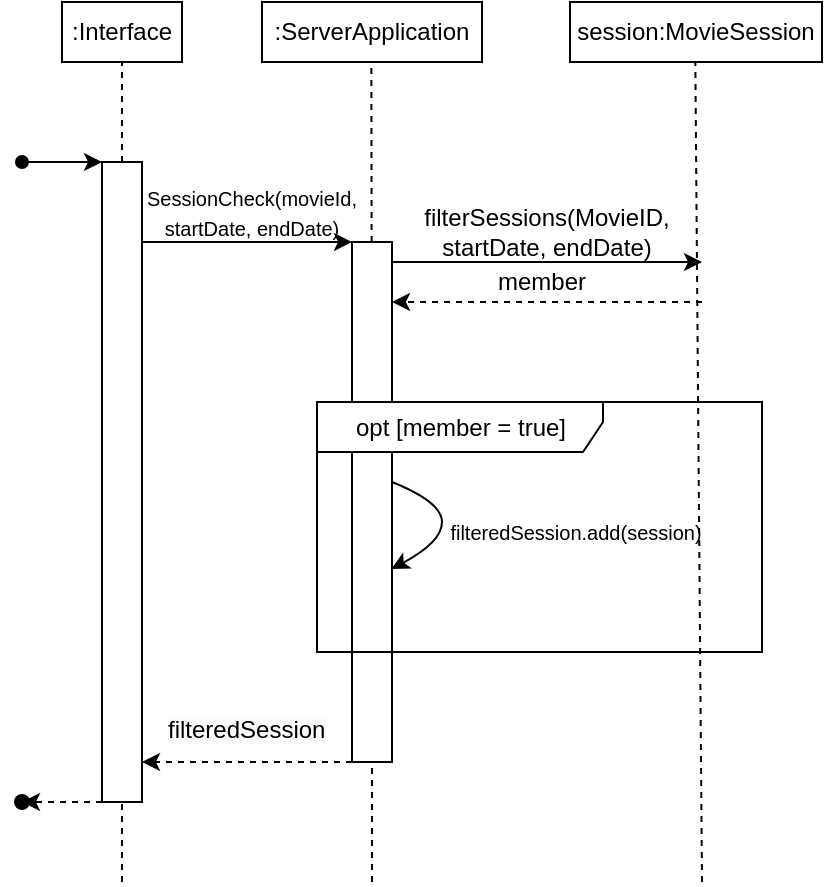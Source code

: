 <mxfile version="24.8.4">
  <diagram name="SessionMapping" id="v43Xx_EDsvY6eAHWIbAX">
    <mxGraphModel dx="398" dy="519" grid="1" gridSize="10" guides="1" tooltips="1" connect="1" arrows="1" fold="1" page="1" pageScale="1" pageWidth="827" pageHeight="1169" math="0" shadow="0">
      <root>
        <mxCell id="0" />
        <mxCell id="1" parent="0" />
        <mxCell id="nzL9g1eNjnsppFl03VkQ-4" value="" style="rounded=0;whiteSpace=wrap;html=1;" vertex="1" parent="1">
          <mxGeometry x="40" y="40" width="60" height="30" as="geometry" />
        </mxCell>
        <mxCell id="nzL9g1eNjnsppFl03VkQ-5" value=":Interface" style="text;html=1;align=center;verticalAlign=middle;whiteSpace=wrap;rounded=0;" vertex="1" parent="1">
          <mxGeometry x="40" y="40" width="60" height="30" as="geometry" />
        </mxCell>
        <mxCell id="nzL9g1eNjnsppFl03VkQ-6" value="" style="endArrow=none;dashed=1;html=1;rounded=0;" edge="1" parent="1">
          <mxGeometry width="50" height="50" relative="1" as="geometry">
            <mxPoint x="70" y="480" as="sourcePoint" />
            <mxPoint x="70" y="70" as="targetPoint" />
          </mxGeometry>
        </mxCell>
        <mxCell id="nzL9g1eNjnsppFl03VkQ-7" value="" style="rounded=0;whiteSpace=wrap;html=1;" vertex="1" parent="1">
          <mxGeometry x="60" y="120" width="20" height="320" as="geometry" />
        </mxCell>
        <mxCell id="nzL9g1eNjnsppFl03VkQ-8" value="" style="endArrow=classic;html=1;rounded=0;startArrow=oval;startFill=1;" edge="1" parent="1">
          <mxGeometry width="50" height="50" relative="1" as="geometry">
            <mxPoint x="20" y="120" as="sourcePoint" />
            <mxPoint x="60" y="120" as="targetPoint" />
          </mxGeometry>
        </mxCell>
        <mxCell id="nzL9g1eNjnsppFl03VkQ-11" value="" style="endArrow=classic;html=1;rounded=0;entryX=0;entryY=0;entryDx=0;entryDy=0;" edge="1" parent="1" target="nzL9g1eNjnsppFl03VkQ-26">
          <mxGeometry width="50" height="50" relative="1" as="geometry">
            <mxPoint x="80" y="160" as="sourcePoint" />
            <mxPoint x="130" y="160" as="targetPoint" />
          </mxGeometry>
        </mxCell>
        <mxCell id="nzL9g1eNjnsppFl03VkQ-15" value="" style="rounded=0;whiteSpace=wrap;html=1;" vertex="1" parent="1">
          <mxGeometry x="140" y="40" width="110" height="30" as="geometry" />
        </mxCell>
        <mxCell id="nzL9g1eNjnsppFl03VkQ-16" value=":ServerApplication" style="text;html=1;align=center;verticalAlign=middle;whiteSpace=wrap;rounded=0;" vertex="1" parent="1">
          <mxGeometry x="140" y="40" width="110" height="30" as="geometry" />
        </mxCell>
        <mxCell id="nzL9g1eNjnsppFl03VkQ-18" value="" style="endArrow=none;dashed=1;html=1;rounded=0;" edge="1" parent="1" source="nzL9g1eNjnsppFl03VkQ-26">
          <mxGeometry width="50" height="50" relative="1" as="geometry">
            <mxPoint x="195" y="480" as="sourcePoint" />
            <mxPoint x="194.67" y="70" as="targetPoint" />
          </mxGeometry>
        </mxCell>
        <mxCell id="nzL9g1eNjnsppFl03VkQ-19" value="" style="endArrow=classic;html=1;rounded=0;dashed=1;exitX=0;exitY=1;exitDx=0;exitDy=0;" edge="1" parent="1" source="nzL9g1eNjnsppFl03VkQ-26">
          <mxGeometry width="50" height="50" relative="1" as="geometry">
            <mxPoint x="130" y="420" as="sourcePoint" />
            <mxPoint x="80" y="420" as="targetPoint" />
          </mxGeometry>
        </mxCell>
        <mxCell id="nzL9g1eNjnsppFl03VkQ-21" value="" style="endArrow=classic;html=1;rounded=0;dashed=1;" edge="1" parent="1" source="nzL9g1eNjnsppFl03VkQ-20">
          <mxGeometry width="50" height="50" relative="1" as="geometry">
            <mxPoint x="60" y="440" as="sourcePoint" />
            <mxPoint x="20" y="440" as="targetPoint" />
          </mxGeometry>
        </mxCell>
        <mxCell id="nzL9g1eNjnsppFl03VkQ-25" value="" style="endArrow=classic;html=1;rounded=0;dashed=1;" edge="1" parent="1" target="nzL9g1eNjnsppFl03VkQ-20">
          <mxGeometry width="50" height="50" relative="1" as="geometry">
            <mxPoint x="60" y="440" as="sourcePoint" />
            <mxPoint x="20" y="440" as="targetPoint" />
          </mxGeometry>
        </mxCell>
        <mxCell id="nzL9g1eNjnsppFl03VkQ-20" value="" style="shape=waypoint;sketch=0;fillStyle=solid;size=6;pointerEvents=1;points=[];fillColor=none;resizable=0;rotatable=0;perimeter=centerPerimeter;snapToPoint=1;strokeWidth=2;" vertex="1" parent="1">
          <mxGeometry x="10" y="430" width="20" height="20" as="geometry" />
        </mxCell>
        <mxCell id="nzL9g1eNjnsppFl03VkQ-27" value="" style="endArrow=none;dashed=1;html=1;rounded=0;" edge="1" parent="1" target="nzL9g1eNjnsppFl03VkQ-26">
          <mxGeometry width="50" height="50" relative="1" as="geometry">
            <mxPoint x="195" y="480" as="sourcePoint" />
            <mxPoint x="194.67" y="70" as="targetPoint" />
          </mxGeometry>
        </mxCell>
        <mxCell id="nzL9g1eNjnsppFl03VkQ-26" value="" style="rounded=0;whiteSpace=wrap;html=1;" vertex="1" parent="1">
          <mxGeometry x="185" y="160" width="20" height="260" as="geometry" />
        </mxCell>
        <mxCell id="nzL9g1eNjnsppFl03VkQ-28" value="&lt;font style=&quot;font-size: 10px;&quot;&gt;SessionCheck(movieId, startDate, endDate)&lt;/font&gt;" style="text;html=1;align=center;verticalAlign=middle;whiteSpace=wrap;rounded=0;" vertex="1" parent="1">
          <mxGeometry x="70" y="130" width="130" height="30" as="geometry" />
        </mxCell>
        <mxCell id="nzL9g1eNjnsppFl03VkQ-29" value="" style="rounded=0;whiteSpace=wrap;html=1;" vertex="1" parent="1">
          <mxGeometry x="294" y="40" width="126" height="30" as="geometry" />
        </mxCell>
        <mxCell id="nzL9g1eNjnsppFl03VkQ-30" value="session:MovieSession" style="text;html=1;align=center;verticalAlign=middle;whiteSpace=wrap;rounded=0;" vertex="1" parent="1">
          <mxGeometry x="294" y="40" width="126" height="30" as="geometry" />
        </mxCell>
        <mxCell id="nzL9g1eNjnsppFl03VkQ-31" value="" style="endArrow=none;dashed=1;html=1;rounded=0;" edge="1" parent="1">
          <mxGeometry width="50" height="50" relative="1" as="geometry">
            <mxPoint x="360" y="480" as="sourcePoint" />
            <mxPoint x="356.67" y="70" as="targetPoint" />
          </mxGeometry>
        </mxCell>
        <mxCell id="nzL9g1eNjnsppFl03VkQ-33" value="&lt;font style=&quot;font-size: 12px;&quot;&gt;opt [member = true]&lt;/font&gt;" style="shape=umlFrame;whiteSpace=wrap;html=1;pointerEvents=0;width=143;height=25;" vertex="1" parent="1">
          <mxGeometry x="167.5" y="240" width="222.5" height="125" as="geometry" />
        </mxCell>
        <mxCell id="nzL9g1eNjnsppFl03VkQ-34" value="" style="endArrow=classic;html=1;rounded=0;" edge="1" parent="1">
          <mxGeometry width="50" height="50" relative="1" as="geometry">
            <mxPoint x="205" y="170" as="sourcePoint" />
            <mxPoint x="360" y="170" as="targetPoint" />
          </mxGeometry>
        </mxCell>
        <mxCell id="nzL9g1eNjnsppFl03VkQ-35" value="filterSessions(MovieID, startDate, endDate)" style="text;html=1;align=center;verticalAlign=middle;whiteSpace=wrap;rounded=0;" vertex="1" parent="1">
          <mxGeometry x="210" y="140" width="145" height="30" as="geometry" />
        </mxCell>
        <mxCell id="nzL9g1eNjnsppFl03VkQ-37" value="" style="endArrow=classic;html=1;rounded=0;dashed=1;" edge="1" parent="1">
          <mxGeometry width="50" height="50" relative="1" as="geometry">
            <mxPoint x="360" y="190" as="sourcePoint" />
            <mxPoint x="205" y="190" as="targetPoint" />
          </mxGeometry>
        </mxCell>
        <mxCell id="nzL9g1eNjnsppFl03VkQ-38" value="member" style="text;html=1;align=center;verticalAlign=middle;whiteSpace=wrap;rounded=0;" vertex="1" parent="1">
          <mxGeometry x="250" y="170" width="60" height="20" as="geometry" />
        </mxCell>
        <mxCell id="nzL9g1eNjnsppFl03VkQ-41" value="" style="curved=1;endArrow=classic;html=1;rounded=0;entryX=0.983;entryY=0.629;entryDx=0;entryDy=0;entryPerimeter=0;" edge="1" parent="1" target="nzL9g1eNjnsppFl03VkQ-26">
          <mxGeometry width="50" height="50" relative="1" as="geometry">
            <mxPoint x="205" y="280" as="sourcePoint" />
            <mxPoint x="255" y="230" as="targetPoint" />
            <Array as="points">
              <mxPoint x="230" y="290" />
              <mxPoint x="230" y="310" />
            </Array>
          </mxGeometry>
        </mxCell>
        <mxCell id="nzL9g1eNjnsppFl03VkQ-42" value="&lt;font style=&quot;font-size: 10px;&quot;&gt;filteredSession.add(session)&lt;/font&gt;" style="text;html=1;align=center;verticalAlign=middle;whiteSpace=wrap;rounded=0;" vertex="1" parent="1">
          <mxGeometry x="234" y="290" width="126" height="30" as="geometry" />
        </mxCell>
        <mxCell id="nzL9g1eNjnsppFl03VkQ-43" value="&lt;span style=&quot;color: rgb(0, 0, 0); font-family: Helvetica; font-style: normal; font-variant-ligatures: normal; font-variant-caps: normal; font-weight: 400; letter-spacing: normal; orphans: 2; text-align: center; text-indent: 0px; text-transform: none; widows: 2; word-spacing: 0px; -webkit-text-stroke-width: 0px; white-space: normal; background-color: rgb(251, 251, 251); text-decoration-thickness: initial; text-decoration-style: initial; text-decoration-color: initial; float: none; display: inline !important;&quot;&gt;&lt;font style=&quot;font-size: 12px;&quot;&gt;filteredSession&lt;/font&gt;&lt;/span&gt;" style="text;whiteSpace=wrap;html=1;" vertex="1" parent="1">
          <mxGeometry x="91.25" y="390" width="87.5" height="30" as="geometry" />
        </mxCell>
      </root>
    </mxGraphModel>
  </diagram>
</mxfile>
